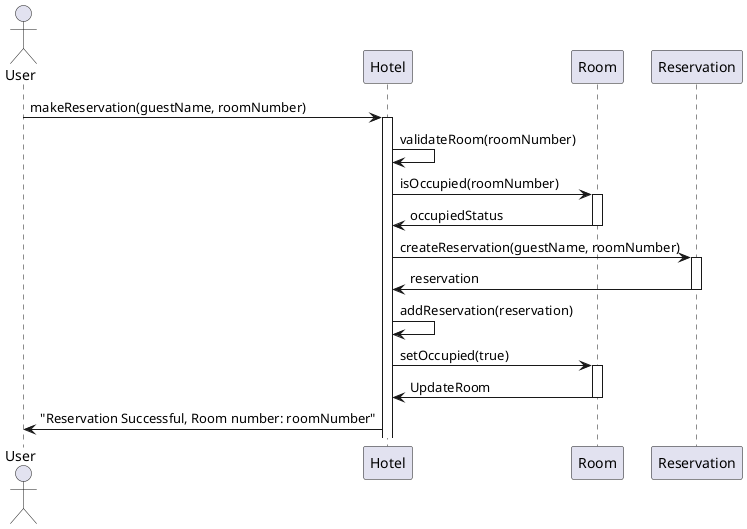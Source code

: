 @startuml
actor User
participant Hotel
participant Room
participant Reservation

User -> Hotel: makeReservation(guestName, roomNumber)
activate Hotel
Hotel -> Hotel : validateRoom(roomNumber)
Hotel -> Room: isOccupied(roomNumber)
activate Room
Room -> Hotel: occupiedStatus
deactivate Room
Hotel -> Reservation: createReservation(guestName, roomNumber)
activate Reservation
Reservation -> Hotel: reservation
deactivate Reservation
Hotel -> Hotel: addReservation(reservation)
Hotel -> Room: setOccupied(true)
activate Room
Room -> Hotel: UpdateRoom
deactivate Room
Hotel -> User: "Reservation Successful, Room number: roomNumber"

@enduml